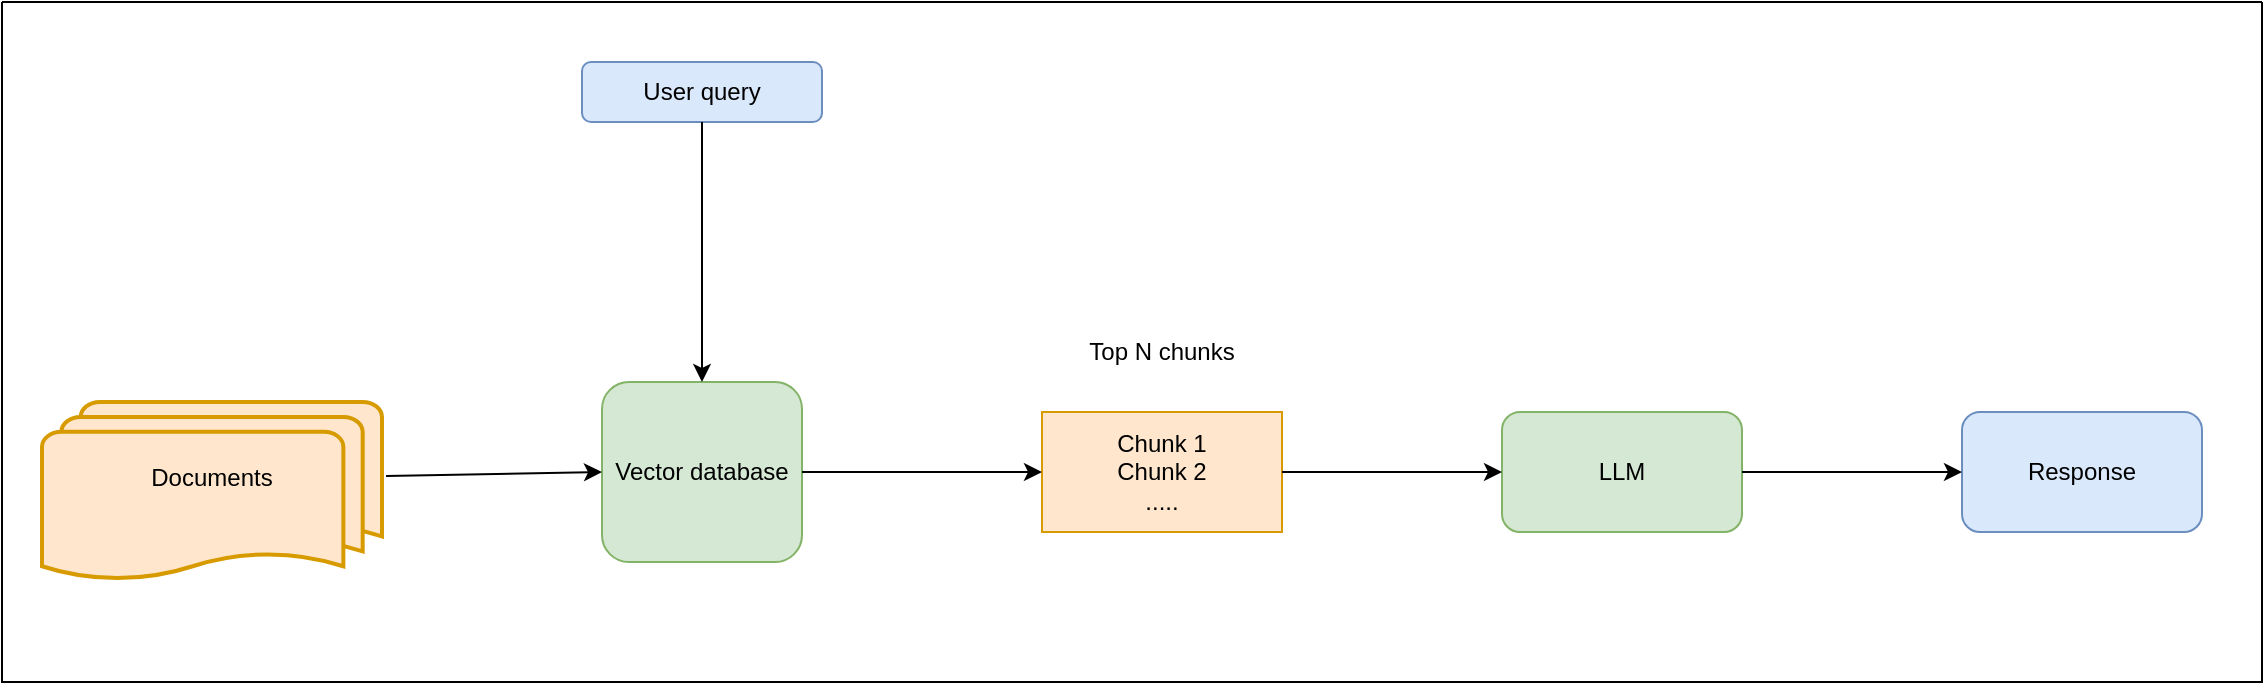 <mxfile version="28.2.5">
  <diagram name="1 oldal" id="wI6BksSly18XZ3uJfsxo">
    <mxGraphModel dx="1502" dy="837" grid="1" gridSize="10" guides="1" tooltips="1" connect="1" arrows="1" fold="1" page="1" pageScale="1" pageWidth="827" pageHeight="1169" math="0" shadow="0">
      <root>
        <mxCell id="0" />
        <mxCell id="1" parent="0" />
        <mxCell id="HQ73maBf9M-sMPFiUdya-1" value="User query" style="rounded=1;whiteSpace=wrap;html=1;fillColor=#dae8fc;strokeColor=#6c8ebf;" parent="1" vertex="1">
          <mxGeometry x="330" y="130" width="120" height="30" as="geometry" />
        </mxCell>
        <mxCell id="HQ73maBf9M-sMPFiUdya-2" value="Vector database" style="rounded=1;whiteSpace=wrap;html=1;fillColor=#d5e8d4;strokeColor=#82b366;" parent="1" vertex="1">
          <mxGeometry x="340" y="290" width="100" height="90" as="geometry" />
        </mxCell>
        <mxCell id="HQ73maBf9M-sMPFiUdya-4" value="Documents&lt;div&gt;&lt;br&gt;&lt;/div&gt;" style="strokeWidth=2;html=1;shape=mxgraph.flowchart.multi-document;whiteSpace=wrap;fillColor=#ffe6cc;strokeColor=#d79b00;" parent="1" vertex="1">
          <mxGeometry x="60" y="300" width="170" height="90" as="geometry" />
        </mxCell>
        <mxCell id="HQ73maBf9M-sMPFiUdya-5" value="" style="endArrow=classic;html=1;rounded=0;exitX=1.012;exitY=0.411;exitDx=0;exitDy=0;exitPerimeter=0;entryX=0;entryY=0.5;entryDx=0;entryDy=0;" parent="1" source="HQ73maBf9M-sMPFiUdya-4" target="HQ73maBf9M-sMPFiUdya-2" edge="1">
          <mxGeometry width="50" height="50" relative="1" as="geometry">
            <mxPoint x="390" y="310" as="sourcePoint" />
            <mxPoint x="440" y="260" as="targetPoint" />
          </mxGeometry>
        </mxCell>
        <mxCell id="HQ73maBf9M-sMPFiUdya-6" value="" style="endArrow=classic;html=1;rounded=0;exitX=0.5;exitY=1;exitDx=0;exitDy=0;entryX=0.5;entryY=0;entryDx=0;entryDy=0;" parent="1" source="HQ73maBf9M-sMPFiUdya-1" target="HQ73maBf9M-sMPFiUdya-2" edge="1">
          <mxGeometry width="50" height="50" relative="1" as="geometry">
            <mxPoint x="390" y="310" as="sourcePoint" />
            <mxPoint x="440" y="260" as="targetPoint" />
          </mxGeometry>
        </mxCell>
        <mxCell id="HQ73maBf9M-sMPFiUdya-9" value="Chunk 1&lt;div&gt;Chunk 2&lt;/div&gt;&lt;div&gt;.....&lt;/div&gt;" style="rounded=0;whiteSpace=wrap;html=1;fillColor=#ffe6cc;strokeColor=#d79b00;" parent="1" vertex="1">
          <mxGeometry x="560" y="305" width="120" height="60" as="geometry" />
        </mxCell>
        <mxCell id="HQ73maBf9M-sMPFiUdya-10" value="Top N chunks" style="text;html=1;align=center;verticalAlign=middle;whiteSpace=wrap;rounded=0;" parent="1" vertex="1">
          <mxGeometry x="575" y="260" width="90" height="30" as="geometry" />
        </mxCell>
        <mxCell id="HQ73maBf9M-sMPFiUdya-11" value="" style="endArrow=classic;html=1;rounded=0;entryX=0;entryY=0.5;entryDx=0;entryDy=0;exitX=1;exitY=0.5;exitDx=0;exitDy=0;" parent="1" source="HQ73maBf9M-sMPFiUdya-2" target="HQ73maBf9M-sMPFiUdya-9" edge="1">
          <mxGeometry width="50" height="50" relative="1" as="geometry">
            <mxPoint x="390" y="310" as="sourcePoint" />
            <mxPoint x="440" y="260" as="targetPoint" />
          </mxGeometry>
        </mxCell>
        <mxCell id="HQ73maBf9M-sMPFiUdya-12" value="LLM" style="rounded=1;whiteSpace=wrap;html=1;fillColor=#d5e8d4;strokeColor=#82b366;" parent="1" vertex="1">
          <mxGeometry x="790" y="305" width="120" height="60" as="geometry" />
        </mxCell>
        <mxCell id="HQ73maBf9M-sMPFiUdya-13" value="Response" style="rounded=1;whiteSpace=wrap;html=1;fillColor=#dae8fc;strokeColor=#6c8ebf;" parent="1" vertex="1">
          <mxGeometry x="1020" y="305" width="120" height="60" as="geometry" />
        </mxCell>
        <mxCell id="HQ73maBf9M-sMPFiUdya-14" value="" style="endArrow=classic;html=1;rounded=0;entryX=0;entryY=0.5;entryDx=0;entryDy=0;exitX=1;exitY=0.5;exitDx=0;exitDy=0;" parent="1" source="HQ73maBf9M-sMPFiUdya-9" target="HQ73maBf9M-sMPFiUdya-12" edge="1">
          <mxGeometry width="50" height="50" relative="1" as="geometry">
            <mxPoint x="480" y="310" as="sourcePoint" />
            <mxPoint x="530" y="260" as="targetPoint" />
          </mxGeometry>
        </mxCell>
        <mxCell id="HQ73maBf9M-sMPFiUdya-15" value="" style="endArrow=classic;html=1;rounded=0;entryX=0;entryY=0.5;entryDx=0;entryDy=0;exitX=1;exitY=0.5;exitDx=0;exitDy=0;" parent="1" source="HQ73maBf9M-sMPFiUdya-12" target="HQ73maBf9M-sMPFiUdya-13" edge="1">
          <mxGeometry width="50" height="50" relative="1" as="geometry">
            <mxPoint x="950" y="330" as="sourcePoint" />
            <mxPoint x="1060" y="330" as="targetPoint" />
          </mxGeometry>
        </mxCell>
        <mxCell id="snZoiZan-CD7s3evwRZL-1" value="" style="swimlane;startSize=0;" vertex="1" parent="1">
          <mxGeometry x="40" y="100" width="1130" height="340" as="geometry" />
        </mxCell>
      </root>
    </mxGraphModel>
  </diagram>
</mxfile>
